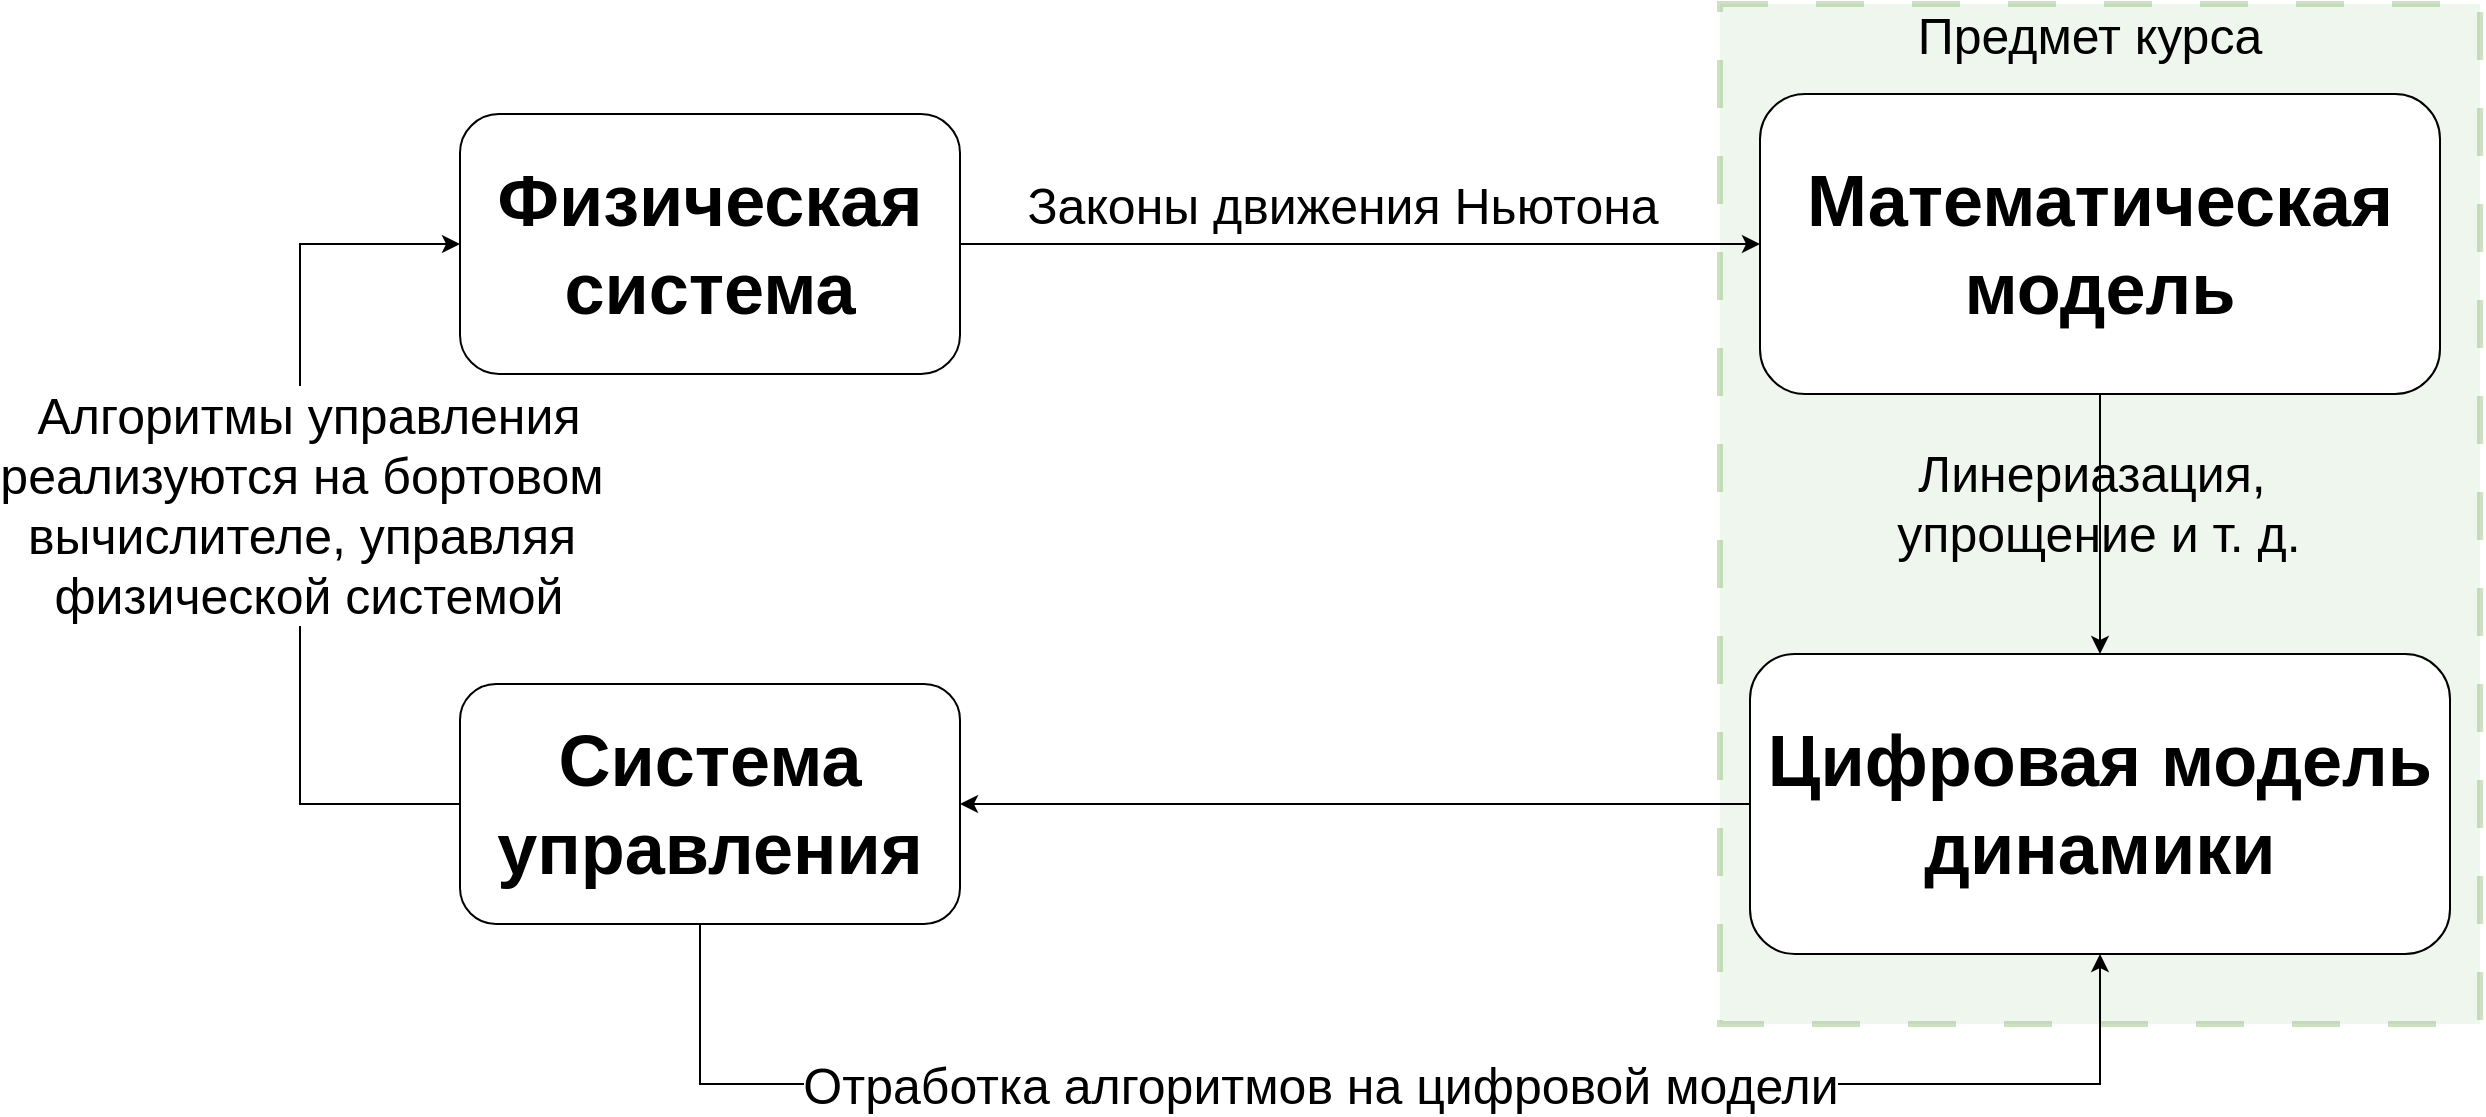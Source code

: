 <mxfile version="27.0.5">
  <diagram name="Страница — 1" id="W07FXUOTBL1SyVtKBFKU">
    <mxGraphModel dx="2066" dy="1209" grid="1" gridSize="10" guides="1" tooltips="1" connect="1" arrows="1" fold="1" page="1" pageScale="1" pageWidth="1600" pageHeight="900" math="0" shadow="0">
      <root>
        <mxCell id="0" />
        <mxCell id="1" parent="0" />
        <mxCell id="FAn2xvTsdbXNK6kRqN2H-14" value="" style="rounded=0;whiteSpace=wrap;html=1;fillColor=#d5e8d4;dashed=1;dashPattern=8 8;strokeWidth=3;strokeColor=#82b366;opacity=40;" vertex="1" parent="1">
          <mxGeometry x="900" y="190" width="380" height="510" as="geometry" />
        </mxCell>
        <mxCell id="FAn2xvTsdbXNK6kRqN2H-3" value="" style="edgeStyle=orthogonalEdgeStyle;rounded=0;orthogonalLoop=1;jettySize=auto;html=1;" edge="1" parent="1" source="FAn2xvTsdbXNK6kRqN2H-1" target="FAn2xvTsdbXNK6kRqN2H-2">
          <mxGeometry relative="1" as="geometry" />
        </mxCell>
        <mxCell id="FAn2xvTsdbXNK6kRqN2H-10" value="&lt;font style=&quot;font-size: 25px;&quot;&gt;Законы движения Ньютона&lt;/font&gt;" style="edgeLabel;html=1;align=center;verticalAlign=middle;resizable=0;points=[];" vertex="1" connectable="0" parent="FAn2xvTsdbXNK6kRqN2H-3">
          <mxGeometry x="-0.113" y="-3" relative="1" as="geometry">
            <mxPoint x="13" y="-23" as="offset" />
          </mxGeometry>
        </mxCell>
        <mxCell id="FAn2xvTsdbXNK6kRqN2H-1" value="Физическая система" style="rounded=1;whiteSpace=wrap;html=1;fontSize=36;fontStyle=1" vertex="1" parent="1">
          <mxGeometry x="270" y="245" width="250" height="130" as="geometry" />
        </mxCell>
        <mxCell id="FAn2xvTsdbXNK6kRqN2H-5" value="" style="edgeStyle=orthogonalEdgeStyle;rounded=0;orthogonalLoop=1;jettySize=auto;html=1;" edge="1" parent="1" source="FAn2xvTsdbXNK6kRqN2H-2" target="FAn2xvTsdbXNK6kRqN2H-4">
          <mxGeometry relative="1" as="geometry" />
        </mxCell>
        <mxCell id="FAn2xvTsdbXNK6kRqN2H-11" value="&lt;font style=&quot;font-size: 25px;&quot;&gt;Линериазация,&amp;nbsp;&lt;/font&gt;&lt;div&gt;&lt;font style=&quot;font-size: 25px;&quot;&gt;упрощение и т. д.&lt;/font&gt;&lt;/div&gt;" style="edgeLabel;html=1;align=center;verticalAlign=middle;resizable=0;points=[];labelBackgroundColor=none;" vertex="1" connectable="0" parent="FAn2xvTsdbXNK6kRqN2H-5">
          <mxGeometry x="-0.169" y="-1" relative="1" as="geometry">
            <mxPoint as="offset" />
          </mxGeometry>
        </mxCell>
        <mxCell id="FAn2xvTsdbXNK6kRqN2H-2" value="Математическая модель" style="rounded=1;whiteSpace=wrap;html=1;fontSize=36;fontStyle=1" vertex="1" parent="1">
          <mxGeometry x="920" y="235" width="340" height="150" as="geometry" />
        </mxCell>
        <mxCell id="FAn2xvTsdbXNK6kRqN2H-7" value="" style="edgeStyle=orthogonalEdgeStyle;rounded=0;orthogonalLoop=1;jettySize=auto;html=1;" edge="1" parent="1" source="FAn2xvTsdbXNK6kRqN2H-4" target="FAn2xvTsdbXNK6kRqN2H-6">
          <mxGeometry relative="1" as="geometry" />
        </mxCell>
        <mxCell id="FAn2xvTsdbXNK6kRqN2H-4" value="&lt;b&gt;&lt;font style=&quot;font-size: 36px;&quot;&gt;Цифровая модель динамики&lt;/font&gt;&lt;/b&gt;" style="rounded=1;whiteSpace=wrap;html=1;" vertex="1" parent="1">
          <mxGeometry x="915" y="515" width="350" height="150" as="geometry" />
        </mxCell>
        <mxCell id="FAn2xvTsdbXNK6kRqN2H-8" style="edgeStyle=orthogonalEdgeStyle;rounded=0;orthogonalLoop=1;jettySize=auto;html=1;entryX=0;entryY=0.5;entryDx=0;entryDy=0;" edge="1" parent="1" source="FAn2xvTsdbXNK6kRqN2H-6" target="FAn2xvTsdbXNK6kRqN2H-1">
          <mxGeometry relative="1" as="geometry">
            <Array as="points">
              <mxPoint x="190" y="590" />
              <mxPoint x="190" y="310" />
            </Array>
          </mxGeometry>
        </mxCell>
        <mxCell id="FAn2xvTsdbXNK6kRqN2H-12" value="Алгоритмы управления&lt;div&gt;реализуются на бортовом&amp;nbsp;&lt;/div&gt;&lt;div&gt;вычислителе,&amp;nbsp;&lt;span style=&quot;background-color: light-dark(#ffffff, var(--ge-dark-color, #121212)); color: light-dark(rgb(0, 0, 0), rgb(255, 255, 255));&quot;&gt;управляя&amp;nbsp;&lt;/span&gt;&lt;/div&gt;&lt;div&gt;&lt;span style=&quot;background-color: light-dark(#ffffff, var(--ge-dark-color, #121212)); color: light-dark(rgb(0, 0, 0), rgb(255, 255, 255));&quot;&gt;физической системой&lt;/span&gt;&lt;/div&gt;" style="edgeLabel;html=1;align=center;verticalAlign=middle;resizable=0;points=[];fontSize=25;" vertex="1" connectable="0" parent="FAn2xvTsdbXNK6kRqN2H-8">
          <mxGeometry x="0.045" y="-4" relative="1" as="geometry">
            <mxPoint as="offset" />
          </mxGeometry>
        </mxCell>
        <mxCell id="FAn2xvTsdbXNK6kRqN2H-9" style="edgeStyle=orthogonalEdgeStyle;rounded=0;orthogonalLoop=1;jettySize=auto;html=1;entryX=0.5;entryY=1;entryDx=0;entryDy=0;" edge="1" parent="1" source="FAn2xvTsdbXNK6kRqN2H-6" target="FAn2xvTsdbXNK6kRqN2H-4">
          <mxGeometry relative="1" as="geometry">
            <Array as="points">
              <mxPoint x="390" y="730" />
              <mxPoint x="1090" y="730" />
            </Array>
          </mxGeometry>
        </mxCell>
        <mxCell id="FAn2xvTsdbXNK6kRqN2H-13" value="Отработка алгоритмов на цифровой модели" style="edgeLabel;html=1;align=center;verticalAlign=middle;resizable=0;points=[];fontSize=25;" vertex="1" connectable="0" parent="FAn2xvTsdbXNK6kRqN2H-9">
          <mxGeometry x="-0.117" relative="1" as="geometry">
            <mxPoint x="17" as="offset" />
          </mxGeometry>
        </mxCell>
        <mxCell id="FAn2xvTsdbXNK6kRqN2H-6" value="Система управления" style="rounded=1;whiteSpace=wrap;html=1;fontSize=36;fontStyle=1" vertex="1" parent="1">
          <mxGeometry x="270" y="530" width="250" height="120" as="geometry" />
        </mxCell>
        <mxCell id="FAn2xvTsdbXNK6kRqN2H-15" value="Предмет курса" style="text;html=1;align=center;verticalAlign=middle;whiteSpace=wrap;rounded=0;fontSize=25;fontStyle=0" vertex="1" parent="1">
          <mxGeometry x="990" y="190" width="190" height="30" as="geometry" />
        </mxCell>
      </root>
    </mxGraphModel>
  </diagram>
</mxfile>
